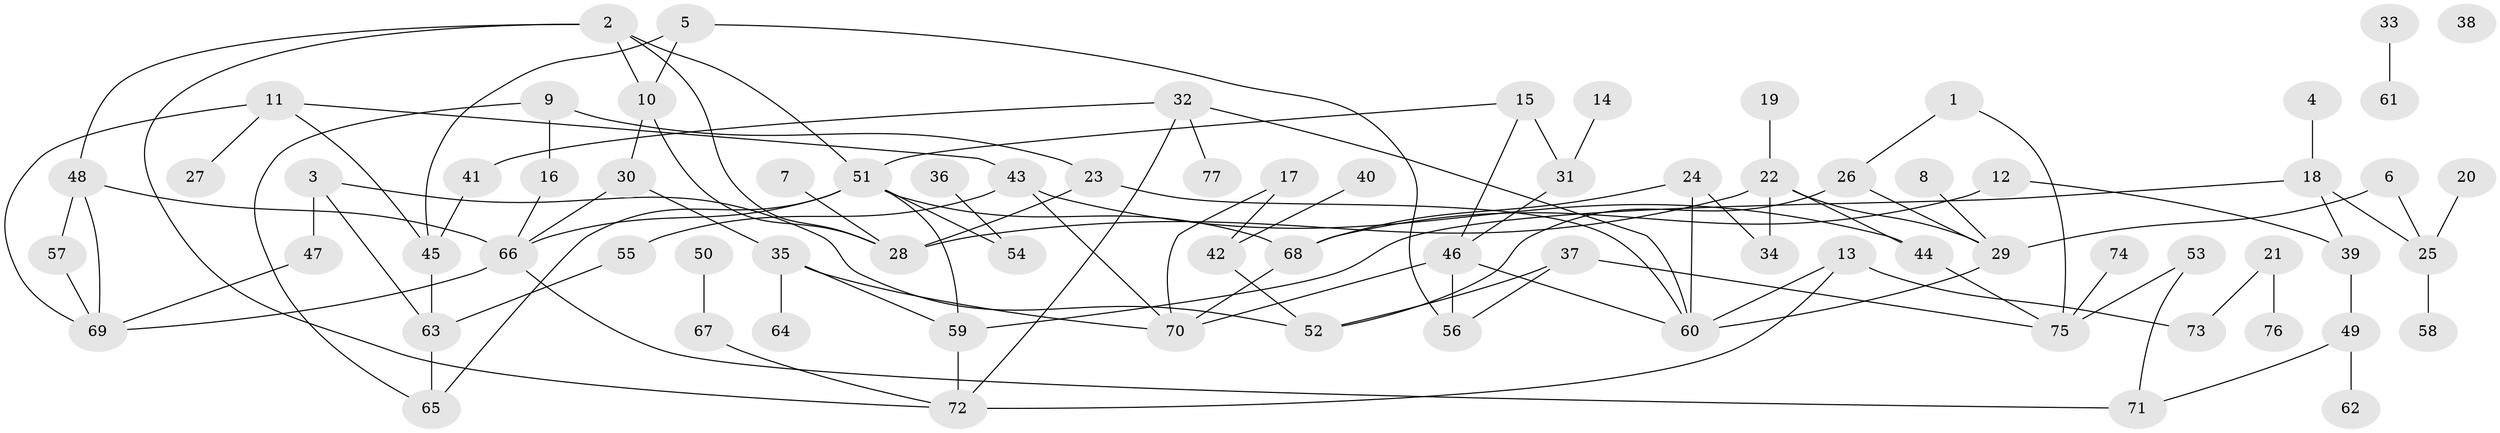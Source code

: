 // coarse degree distribution, {2: 0.22641509433962265, 7: 0.07547169811320754, 5: 0.05660377358490566, 1: 0.22641509433962265, 4: 0.18867924528301888, 3: 0.1320754716981132, 8: 0.018867924528301886, 0: 0.03773584905660377, 9: 0.018867924528301886, 11: 0.018867924528301886}
// Generated by graph-tools (version 1.1) at 2025/41/03/06/25 10:41:20]
// undirected, 77 vertices, 109 edges
graph export_dot {
graph [start="1"]
  node [color=gray90,style=filled];
  1;
  2;
  3;
  4;
  5;
  6;
  7;
  8;
  9;
  10;
  11;
  12;
  13;
  14;
  15;
  16;
  17;
  18;
  19;
  20;
  21;
  22;
  23;
  24;
  25;
  26;
  27;
  28;
  29;
  30;
  31;
  32;
  33;
  34;
  35;
  36;
  37;
  38;
  39;
  40;
  41;
  42;
  43;
  44;
  45;
  46;
  47;
  48;
  49;
  50;
  51;
  52;
  53;
  54;
  55;
  56;
  57;
  58;
  59;
  60;
  61;
  62;
  63;
  64;
  65;
  66;
  67;
  68;
  69;
  70;
  71;
  72;
  73;
  74;
  75;
  76;
  77;
  1 -- 26;
  1 -- 75;
  2 -- 10;
  2 -- 28;
  2 -- 48;
  2 -- 51;
  2 -- 72;
  3 -- 47;
  3 -- 52;
  3 -- 63;
  4 -- 18;
  5 -- 10;
  5 -- 45;
  5 -- 56;
  6 -- 25;
  6 -- 29;
  7 -- 28;
  8 -- 29;
  9 -- 16;
  9 -- 23;
  9 -- 65;
  10 -- 28;
  10 -- 30;
  11 -- 27;
  11 -- 43;
  11 -- 45;
  11 -- 69;
  12 -- 39;
  12 -- 68;
  13 -- 60;
  13 -- 72;
  13 -- 73;
  14 -- 31;
  15 -- 31;
  15 -- 46;
  15 -- 51;
  16 -- 66;
  17 -- 42;
  17 -- 70;
  18 -- 25;
  18 -- 39;
  18 -- 59;
  19 -- 22;
  20 -- 25;
  21 -- 73;
  21 -- 76;
  22 -- 28;
  22 -- 29;
  22 -- 34;
  22 -- 44;
  23 -- 28;
  23 -- 60;
  24 -- 34;
  24 -- 60;
  24 -- 68;
  25 -- 58;
  26 -- 29;
  26 -- 52;
  29 -- 60;
  30 -- 35;
  30 -- 66;
  31 -- 46;
  32 -- 41;
  32 -- 60;
  32 -- 72;
  32 -- 77;
  33 -- 61;
  35 -- 59;
  35 -- 64;
  35 -- 70;
  36 -- 54;
  37 -- 52;
  37 -- 56;
  37 -- 75;
  39 -- 49;
  40 -- 42;
  41 -- 45;
  42 -- 52;
  43 -- 44;
  43 -- 55;
  43 -- 70;
  44 -- 75;
  45 -- 63;
  46 -- 56;
  46 -- 60;
  46 -- 70;
  47 -- 69;
  48 -- 57;
  48 -- 66;
  48 -- 69;
  49 -- 62;
  49 -- 71;
  50 -- 67;
  51 -- 54;
  51 -- 59;
  51 -- 65;
  51 -- 66;
  51 -- 68;
  53 -- 71;
  53 -- 75;
  55 -- 63;
  57 -- 69;
  59 -- 72;
  63 -- 65;
  66 -- 69;
  66 -- 71;
  67 -- 72;
  68 -- 70;
  74 -- 75;
}
